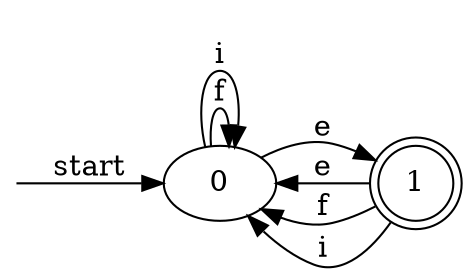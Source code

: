 digraph dfa {
    rankdir = LR;
    __start [style = invis, shape = point];
    __start -> "0" [ label = "start" ];
    node [shape = doublecircle]; "1"
    node [shape = circle];
    "1" -> "0" [ label = "e" ];
    "1" -> "0" [ label = "f" ];
    "1" -> "0" [ label = "i" ];
    "0" -> "1" [ label = "e" ];
    "0" -> "0" [ label = "f" ];
    "0" -> "0" [ label = "i" ];
}
